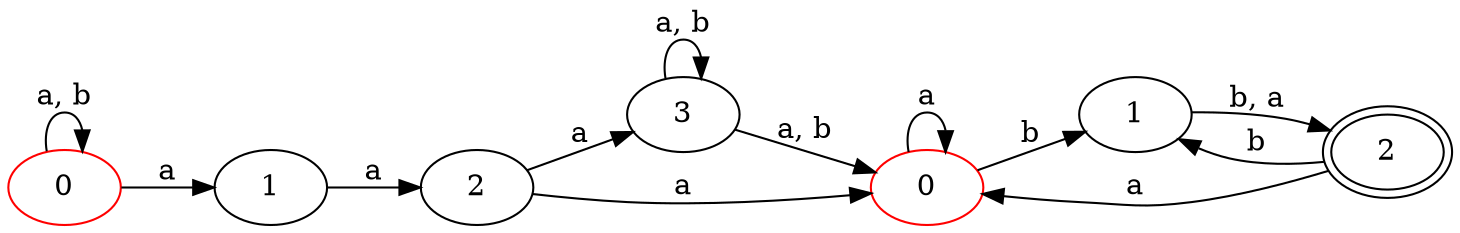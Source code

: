 digraph a {
 rankdir=LR
0[ label ="0", color=red ];
0 -> 0 [ label = "a, b" ];
0 -> 1 [ label = "a" ];
1[ label ="1",];
1 -> 2 [ label = "a" ];
2[ label ="2",];
2 -> 3 [ label = "a" ];
2 -> 4 [ label = "a" ];
3[ label ="3",];
3 -> 4 [ label = "a, b" ];
3 -> 3 [ label = "a, b" ];
4[ label ="0", color=red ];
4 -> 4 [ label = "a" ];
4 -> 5 [ label = "b" ];
5[ label ="1",];
5 -> 6 [ label = "b, a" ];
6[ label ="2",peripheries=2 ];
6 -> 5 [ label = "b" ];
6 -> 4 [ label = "a" ];
}
